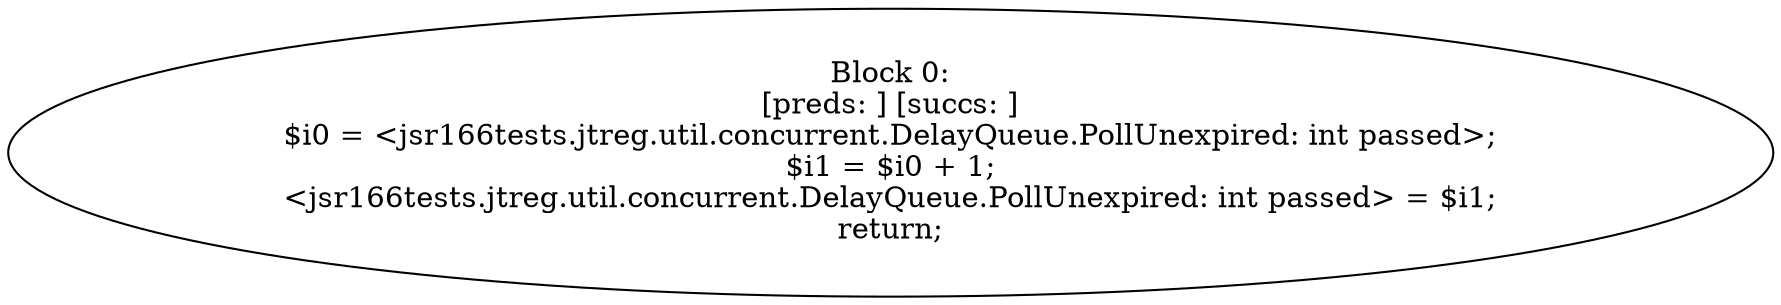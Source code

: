 digraph "unitGraph" {
    "Block 0:
[preds: ] [succs: ]
$i0 = <jsr166tests.jtreg.util.concurrent.DelayQueue.PollUnexpired: int passed>;
$i1 = $i0 + 1;
<jsr166tests.jtreg.util.concurrent.DelayQueue.PollUnexpired: int passed> = $i1;
return;
"
}
